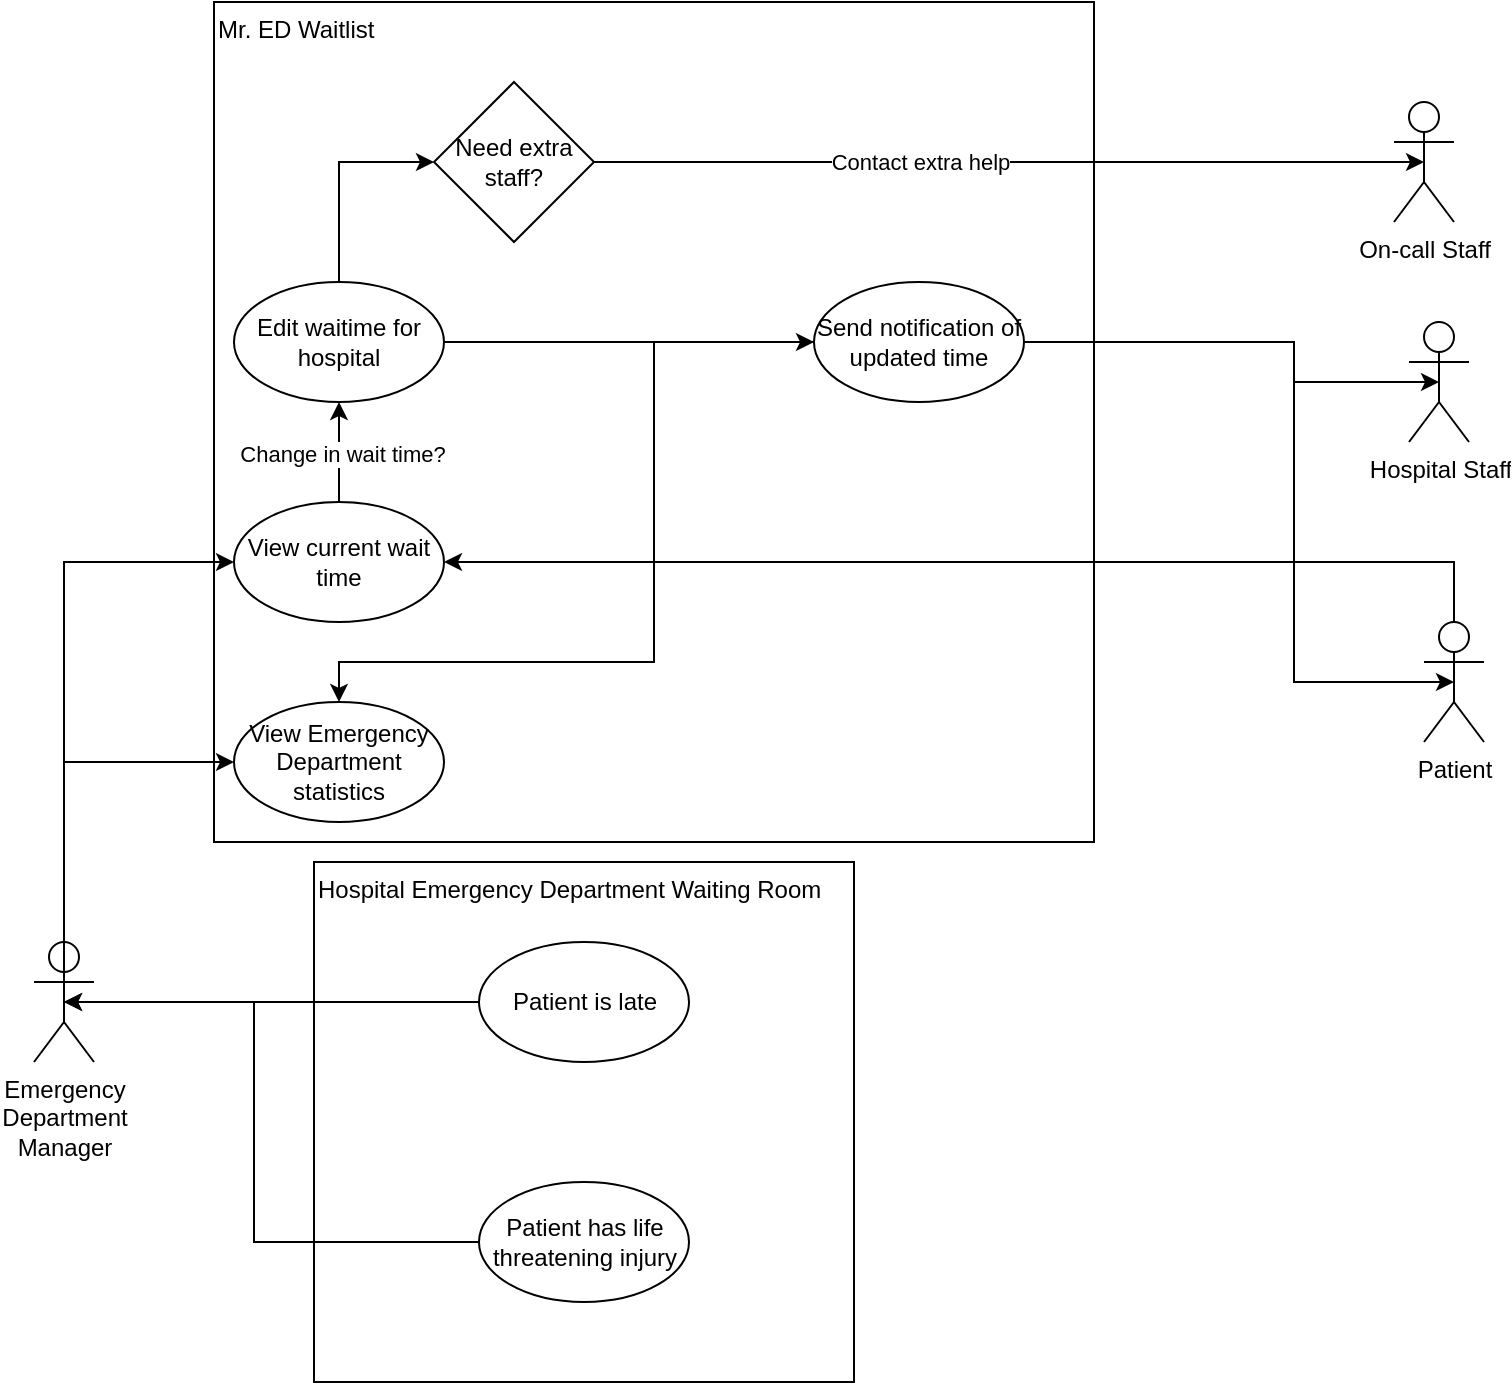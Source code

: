 <mxfile version="24.7.16">
  <diagram name="Page-1" id="rmFP2wXDVYkHg5Yxyf7J">
    <mxGraphModel dx="840" dy="1993" grid="1" gridSize="10" guides="1" tooltips="1" connect="1" arrows="1" fold="1" page="1" pageScale="1" pageWidth="850" pageHeight="1100" background="#ffffff" math="0" shadow="0">
      <root>
        <mxCell id="0" />
        <mxCell id="1" parent="0" />
        <mxCell id="lskfsVLSXJnKaLs_SEhu-23" value="Mr. ED Waitlist&lt;br&gt;&lt;div&gt;&lt;br&gt;&lt;/div&gt;" style="rounded=0;whiteSpace=wrap;html=1;fillColor=none;align=left;verticalAlign=top;" parent="1" vertex="1">
          <mxGeometry x="160" y="-240" width="440" height="420" as="geometry" />
        </mxCell>
        <mxCell id="f6DXI7vJYDqg9aNzU8EN-3" value="Hospital Emergency Department Waiting Room" style="rounded=0;whiteSpace=wrap;html=1;fillColor=none;align=left;verticalAlign=top;" vertex="1" parent="1">
          <mxGeometry x="210" y="190" width="270" height="260" as="geometry" />
        </mxCell>
        <mxCell id="lskfsVLSXJnKaLs_SEhu-1" value="&lt;div&gt;Emergency&lt;/div&gt;&lt;div&gt;Department&lt;/div&gt;&lt;div&gt;Manager&lt;br&gt;&lt;/div&gt;" style="shape=umlActor;verticalLabelPosition=bottom;verticalAlign=top;html=1;outlineConnect=0;align=center;" parent="1" vertex="1">
          <mxGeometry x="70" y="230" width="30" height="60" as="geometry" />
        </mxCell>
        <mxCell id="lskfsVLSXJnKaLs_SEhu-3" value="Patient is late" style="ellipse;whiteSpace=wrap;html=1;aspect=fixed;" parent="1" vertex="1">
          <mxGeometry x="292.5" y="230" width="105" height="60" as="geometry" />
        </mxCell>
        <mxCell id="f6DXI7vJYDqg9aNzU8EN-27" value="" style="edgeStyle=orthogonalEdgeStyle;rounded=0;orthogonalLoop=1;jettySize=auto;html=1;exitX=0.5;exitY=0;exitDx=0;exitDy=0;entryX=0;entryY=0.5;entryDx=0;entryDy=0;" edge="1" parent="1" source="lskfsVLSXJnKaLs_SEhu-4" target="f6DXI7vJYDqg9aNzU8EN-29">
          <mxGeometry relative="1" as="geometry">
            <mxPoint x="222.471" y="-120" as="targetPoint" />
          </mxGeometry>
        </mxCell>
        <mxCell id="lskfsVLSXJnKaLs_SEhu-4" value="Edit waitime for hospital" style="ellipse;whiteSpace=wrap;html=1;aspect=fixed;" parent="1" vertex="1">
          <mxGeometry x="170" y="-100" width="105" height="60" as="geometry" />
        </mxCell>
        <mxCell id="lskfsVLSXJnKaLs_SEhu-7" value="Patient has life threatening injury" style="ellipse;whiteSpace=wrap;html=1;aspect=fixed;" parent="1" vertex="1">
          <mxGeometry x="292.5" y="350" width="105" height="60" as="geometry" />
        </mxCell>
        <mxCell id="lskfsVLSXJnKaLs_SEhu-11" value="" style="endArrow=classic;html=1;rounded=0;exitX=0.5;exitY=0.5;exitDx=0;exitDy=0;exitPerimeter=0;entryX=0;entryY=0.5;entryDx=0;entryDy=0;" parent="1" source="lskfsVLSXJnKaLs_SEhu-1" target="f6DXI7vJYDqg9aNzU8EN-6" edge="1">
          <mxGeometry width="50" height="50" relative="1" as="geometry">
            <mxPoint x="120" y="250" as="sourcePoint" />
            <mxPoint x="150" y="210" as="targetPoint" />
            <Array as="points">
              <mxPoint x="85" y="40" />
            </Array>
          </mxGeometry>
        </mxCell>
        <mxCell id="lskfsVLSXJnKaLs_SEhu-27" value="Patient" style="shape=umlActor;verticalLabelPosition=bottom;verticalAlign=top;html=1;outlineConnect=0;align=center;" parent="1" vertex="1">
          <mxGeometry x="765" y="70" width="30" height="60" as="geometry" />
        </mxCell>
        <mxCell id="lskfsVLSXJnKaLs_SEhu-33" value="" style="endArrow=classic;html=1;rounded=0;entryX=1;entryY=0.5;entryDx=0;entryDy=0;" parent="1" source="lskfsVLSXJnKaLs_SEhu-27" edge="1" target="f6DXI7vJYDqg9aNzU8EN-6">
          <mxGeometry width="50" height="50" relative="1" as="geometry">
            <mxPoint x="705" y="-20" as="sourcePoint" />
            <mxPoint x="365" y="40" as="targetPoint" />
            <Array as="points">
              <mxPoint x="780" y="40" />
              <mxPoint x="700" y="40" />
            </Array>
          </mxGeometry>
        </mxCell>
        <mxCell id="lskfsVLSXJnKaLs_SEhu-34" value="Hospital Staff" style="shape=umlActor;verticalLabelPosition=bottom;verticalAlign=top;html=1;outlineConnect=0;" parent="1" vertex="1">
          <mxGeometry x="757.5" y="-80" width="30" height="60" as="geometry" />
        </mxCell>
        <mxCell id="lskfsVLSXJnKaLs_SEhu-35" value="" style="endArrow=classic;html=1;rounded=0;exitX=0;exitY=0.5;exitDx=0;exitDy=0;entryX=0.5;entryY=0.5;entryDx=0;entryDy=0;entryPerimeter=0;" parent="1" source="lskfsVLSXJnKaLs_SEhu-3" edge="1" target="lskfsVLSXJnKaLs_SEhu-1">
          <mxGeometry width="50" height="50" relative="1" as="geometry">
            <mxPoint x="490" y="170" as="sourcePoint" />
            <mxPoint x="740" y="280" as="targetPoint" />
          </mxGeometry>
        </mxCell>
        <mxCell id="lskfsVLSXJnKaLs_SEhu-43" value="" style="endArrow=classic;html=1;rounded=0;entryX=0.5;entryY=0.5;entryDx=0;entryDy=0;entryPerimeter=0;exitX=1;exitY=0.5;exitDx=0;exitDy=0;" parent="1" source="f6DXI7vJYDqg9aNzU8EN-9" edge="1" target="lskfsVLSXJnKaLs_SEhu-27">
          <mxGeometry width="50" height="50" relative="1" as="geometry">
            <mxPoint x="680" y="50" as="sourcePoint" />
            <mxPoint x="680" y="170" as="targetPoint" />
            <Array as="points">
              <mxPoint x="700" y="-70" />
              <mxPoint x="700" />
              <mxPoint x="700" y="100" />
            </Array>
          </mxGeometry>
        </mxCell>
        <mxCell id="f6DXI7vJYDqg9aNzU8EN-6" value="View current wait time" style="ellipse;whiteSpace=wrap;html=1;aspect=fixed;" vertex="1" parent="1">
          <mxGeometry x="170" y="10" width="105" height="60" as="geometry" />
        </mxCell>
        <mxCell id="f6DXI7vJYDqg9aNzU8EN-22" value="" style="edgeStyle=orthogonalEdgeStyle;rounded=0;orthogonalLoop=1;jettySize=auto;html=1;entryX=0.5;entryY=0;entryDx=0;entryDy=0;" edge="1" parent="1" source="f6DXI7vJYDqg9aNzU8EN-9" target="f6DXI7vJYDqg9aNzU8EN-19">
          <mxGeometry relative="1" as="geometry">
            <mxPoint x="470" y="40" as="targetPoint" />
            <Array as="points">
              <mxPoint x="380" y="90" />
              <mxPoint x="222" y="90" />
            </Array>
          </mxGeometry>
        </mxCell>
        <mxCell id="f6DXI7vJYDqg9aNzU8EN-9" value="Send notification of updated time " style="ellipse;whiteSpace=wrap;html=1;aspect=fixed;" vertex="1" parent="1">
          <mxGeometry x="460" y="-100" width="105" height="60" as="geometry" />
        </mxCell>
        <mxCell id="f6DXI7vJYDqg9aNzU8EN-10" value="" style="endArrow=classic;html=1;rounded=0;entryX=0;entryY=0.5;entryDx=0;entryDy=0;exitX=1;exitY=0.5;exitDx=0;exitDy=0;" edge="1" parent="1" source="lskfsVLSXJnKaLs_SEhu-4" target="f6DXI7vJYDqg9aNzU8EN-9">
          <mxGeometry width="50" height="50" relative="1" as="geometry">
            <mxPoint x="462.5" y="-70" as="sourcePoint" />
            <mxPoint x="680.5" y="-10" as="targetPoint" />
          </mxGeometry>
        </mxCell>
        <mxCell id="f6DXI7vJYDqg9aNzU8EN-11" value="" style="endArrow=classic;html=1;rounded=0;exitX=0.5;exitY=0;exitDx=0;exitDy=0;entryX=0.5;entryY=1;entryDx=0;entryDy=0;" edge="1" parent="1" source="f6DXI7vJYDqg9aNzU8EN-6" target="lskfsVLSXJnKaLs_SEhu-4">
          <mxGeometry width="50" height="50" relative="1" as="geometry">
            <mxPoint x="350" y="60" as="sourcePoint" />
            <mxPoint x="400" y="60" as="targetPoint" />
          </mxGeometry>
        </mxCell>
        <mxCell id="f6DXI7vJYDqg9aNzU8EN-12" value="Change in wait time?" style="edgeLabel;html=1;align=center;verticalAlign=middle;resizable=0;points=[];" vertex="1" connectable="0" parent="f6DXI7vJYDqg9aNzU8EN-11">
          <mxGeometry x="-0.029" y="-1" relative="1" as="geometry">
            <mxPoint as="offset" />
          </mxGeometry>
        </mxCell>
        <mxCell id="f6DXI7vJYDqg9aNzU8EN-16" value="" style="endArrow=classic;html=1;rounded=0;entryX=0.5;entryY=0.5;entryDx=0;entryDy=0;entryPerimeter=0;exitX=1;exitY=0.5;exitDx=0;exitDy=0;" edge="1" parent="1" source="f6DXI7vJYDqg9aNzU8EN-9" target="lskfsVLSXJnKaLs_SEhu-34">
          <mxGeometry width="50" height="50" relative="1" as="geometry">
            <mxPoint x="575" y="70" as="sourcePoint" />
            <mxPoint x="723" y="70" as="targetPoint" />
            <Array as="points">
              <mxPoint x="700" y="-70" />
              <mxPoint x="700" y="-50" />
            </Array>
          </mxGeometry>
        </mxCell>
        <mxCell id="f6DXI7vJYDqg9aNzU8EN-19" value="View Emergency Department statistics" style="ellipse;whiteSpace=wrap;html=1;aspect=fixed;" vertex="1" parent="1">
          <mxGeometry x="170" y="110" width="105" height="60" as="geometry" />
        </mxCell>
        <mxCell id="f6DXI7vJYDqg9aNzU8EN-20" value="" style="endArrow=classic;html=1;rounded=0;exitX=0.5;exitY=0.5;exitDx=0;exitDy=0;exitPerimeter=0;entryX=0;entryY=0.5;entryDx=0;entryDy=0;" edge="1" parent="1" source="lskfsVLSXJnKaLs_SEhu-1" target="f6DXI7vJYDqg9aNzU8EN-19">
          <mxGeometry width="50" height="50" relative="1" as="geometry">
            <mxPoint x="95" y="270" as="sourcePoint" />
            <mxPoint x="270" y="50" as="targetPoint" />
            <Array as="points">
              <mxPoint x="85" y="140" />
            </Array>
          </mxGeometry>
        </mxCell>
        <mxCell id="f6DXI7vJYDqg9aNzU8EN-29" value="Need extra staff?" style="rhombus;whiteSpace=wrap;html=1;" vertex="1" parent="1">
          <mxGeometry x="270" y="-200" width="80" height="80" as="geometry" />
        </mxCell>
        <mxCell id="f6DXI7vJYDqg9aNzU8EN-32" value="On-call Staff" style="shape=umlActor;verticalLabelPosition=bottom;verticalAlign=top;html=1;outlineConnect=0;" vertex="1" parent="1">
          <mxGeometry x="750" y="-190" width="30" height="60" as="geometry" />
        </mxCell>
        <mxCell id="f6DXI7vJYDqg9aNzU8EN-35" value="" style="endArrow=classic;html=1;rounded=0;entryX=0.5;entryY=0.5;entryDx=0;entryDy=0;entryPerimeter=0;exitX=1;exitY=0.5;exitDx=0;exitDy=0;" edge="1" parent="1" source="f6DXI7vJYDqg9aNzU8EN-29" target="f6DXI7vJYDqg9aNzU8EN-32">
          <mxGeometry width="50" height="50" relative="1" as="geometry">
            <mxPoint x="443" y="-60" as="sourcePoint" />
            <mxPoint x="783" y="-100" as="targetPoint" />
            <Array as="points">
              <mxPoint x="640" y="-160" />
              <mxPoint x="670" y="-160" />
            </Array>
          </mxGeometry>
        </mxCell>
        <mxCell id="f6DXI7vJYDqg9aNzU8EN-36" value="Contact extra help" style="edgeLabel;html=1;align=center;verticalAlign=middle;resizable=0;points=[];" vertex="1" connectable="0" parent="f6DXI7vJYDqg9aNzU8EN-35">
          <mxGeometry x="-0.611" y="-1" relative="1" as="geometry">
            <mxPoint x="82" y="-1" as="offset" />
          </mxGeometry>
        </mxCell>
        <mxCell id="f6DXI7vJYDqg9aNzU8EN-39" value="" style="endArrow=classic;html=1;rounded=0;exitX=0;exitY=0.5;exitDx=0;exitDy=0;entryX=0.5;entryY=0.5;entryDx=0;entryDy=0;entryPerimeter=0;" edge="1" parent="1" source="lskfsVLSXJnKaLs_SEhu-7" target="lskfsVLSXJnKaLs_SEhu-1">
          <mxGeometry width="50" height="50" relative="1" as="geometry">
            <mxPoint x="320" y="270" as="sourcePoint" />
            <mxPoint x="95" y="270" as="targetPoint" />
            <Array as="points">
              <mxPoint x="180" y="380" />
              <mxPoint x="180" y="260" />
            </Array>
          </mxGeometry>
        </mxCell>
      </root>
    </mxGraphModel>
  </diagram>
</mxfile>
